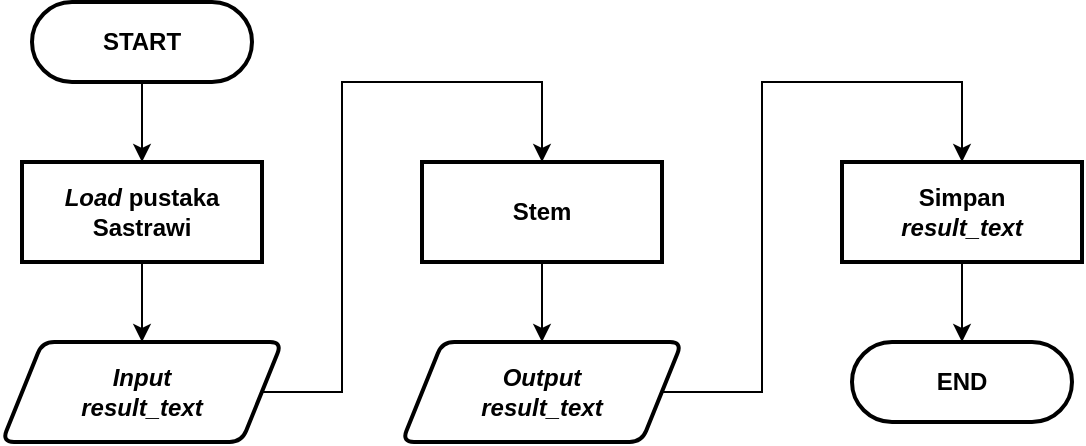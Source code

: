 <mxfile version="14.1.9" type="device"><diagram id="H_fRqtyggIVv_zjI1ywA" name="Page-1"><mxGraphModel dx="868" dy="482" grid="1" gridSize="10" guides="1" tooltips="1" connect="1" arrows="1" fold="1" page="1" pageScale="1" pageWidth="827" pageHeight="1169" math="0" shadow="0"><root><mxCell id="0"/><mxCell id="1" parent="0"/><mxCell id="nq37NrVnf6S420Zew8mY-68" style="edgeStyle=orthogonalEdgeStyle;rounded=0;orthogonalLoop=1;jettySize=auto;html=1;entryX=0.5;entryY=0;entryDx=0;entryDy=0;entryPerimeter=0;fontSize=12;" parent="1" edge="1"><mxGeometry relative="1" as="geometry"><mxPoint x="100" y="410" as="sourcePoint"/><Array as="points"><mxPoint x="100" y="450"/><mxPoint x="200" y="450"/><mxPoint x="200" y="110"/><mxPoint x="300" y="110"/></Array></mxGeometry></mxCell><mxCell id="ODAMLEJdmm_eWChrQkhK-89" style="edgeStyle=orthogonalEdgeStyle;rounded=0;orthogonalLoop=1;jettySize=auto;html=1;entryX=0.5;entryY=0;entryDx=0;entryDy=0;" parent="1" source="ODAMLEJdmm_eWChrQkhK-4" target="ODAMLEJdmm_eWChrQkhK-5" edge="1"><mxGeometry relative="1" as="geometry"/></mxCell><mxCell id="ODAMLEJdmm_eWChrQkhK-4" value="&lt;b style=&quot;font-size: 12px;&quot;&gt;START&lt;/b&gt;" style="rounded=1;whiteSpace=wrap;html=1;absoluteArcSize=1;arcSize=140;strokeWidth=2;fontSize=12;" parent="1" vertex="1"><mxGeometry x="55" y="50" width="110" height="40" as="geometry"/></mxCell><mxCell id="ODAMLEJdmm_eWChrQkhK-91" style="edgeStyle=orthogonalEdgeStyle;rounded=0;orthogonalLoop=1;jettySize=auto;html=1;" parent="1" source="ODAMLEJdmm_eWChrQkhK-5" edge="1"><mxGeometry relative="1" as="geometry"><mxPoint x="110" y="220" as="targetPoint"/></mxGeometry></mxCell><mxCell id="ODAMLEJdmm_eWChrQkhK-5" value="&lt;b&gt;&lt;i&gt;Load &lt;/i&gt;pustaka Sastrawi&lt;/b&gt;" style="rounded=1;whiteSpace=wrap;html=1;absoluteArcSize=1;arcSize=0;strokeWidth=2;fontSize=12;" parent="1" vertex="1"><mxGeometry x="50" y="130" width="120" height="50" as="geometry"/></mxCell><mxCell id="1qPCKl0QYSRDAX6KnqHt-5" style="edgeStyle=orthogonalEdgeStyle;rounded=0;orthogonalLoop=1;jettySize=auto;html=1;entryX=0.5;entryY=0;entryDx=0;entryDy=0;" edge="1" parent="1" source="ODAMLEJdmm_eWChrQkhK-92" target="1qPCKl0QYSRDAX6KnqHt-2"><mxGeometry relative="1" as="geometry"><Array as="points"><mxPoint x="210" y="245"/><mxPoint x="210" y="90"/><mxPoint x="310" y="90"/></Array></mxGeometry></mxCell><mxCell id="ODAMLEJdmm_eWChrQkhK-92" value="&lt;i&gt;Input&lt;br&gt;result_text&lt;/i&gt;" style="shape=parallelogram;html=1;strokeWidth=2;perimeter=parallelogramPerimeter;whiteSpace=wrap;rounded=1;arcSize=12;size=0.144;fontSize=12;fontStyle=1" parent="1" vertex="1"><mxGeometry x="40" y="220" width="140" height="50" as="geometry"/></mxCell><mxCell id="1qPCKl0QYSRDAX6KnqHt-11" style="edgeStyle=orthogonalEdgeStyle;rounded=0;orthogonalLoop=1;jettySize=auto;html=1;entryX=0.5;entryY=0;entryDx=0;entryDy=0;" edge="1" parent="1" source="ODAMLEJdmm_eWChrQkhK-93" target="ODAMLEJdmm_eWChrQkhK-95"><mxGeometry relative="1" as="geometry"/></mxCell><mxCell id="ODAMLEJdmm_eWChrQkhK-93" value="&lt;span style=&quot;font-family: &amp;#34;helvetica&amp;#34;&quot;&gt;&lt;b&gt;Simpan&lt;br&gt;&lt;i&gt;result_text&lt;/i&gt;&lt;/b&gt;&lt;/span&gt;" style="rounded=1;whiteSpace=wrap;html=1;absoluteArcSize=1;arcSize=0;strokeWidth=2;fontSize=12;" parent="1" vertex="1"><mxGeometry x="460" y="130" width="120" height="50" as="geometry"/></mxCell><mxCell id="ODAMLEJdmm_eWChrQkhK-95" value="&lt;b&gt;END&lt;/b&gt;" style="rounded=1;whiteSpace=wrap;html=1;absoluteArcSize=1;arcSize=140;strokeWidth=2;fontSize=12;" parent="1" vertex="1"><mxGeometry x="465" y="220.0" width="110" height="40" as="geometry"/></mxCell><mxCell id="1qPCKl0QYSRDAX6KnqHt-7" style="edgeStyle=orthogonalEdgeStyle;rounded=0;orthogonalLoop=1;jettySize=auto;html=1;entryX=0.5;entryY=0;entryDx=0;entryDy=0;" edge="1" parent="1" source="1qPCKl0QYSRDAX6KnqHt-2" target="1qPCKl0QYSRDAX6KnqHt-6"><mxGeometry relative="1" as="geometry"/></mxCell><mxCell id="1qPCKl0QYSRDAX6KnqHt-2" value="&lt;font face=&quot;helvetica&quot;&gt;&lt;b&gt;Stem&lt;/b&gt;&lt;/font&gt;" style="rounded=1;whiteSpace=wrap;html=1;absoluteArcSize=1;arcSize=0;strokeWidth=2;fontSize=12;" vertex="1" parent="1"><mxGeometry x="250" y="130" width="120" height="50" as="geometry"/></mxCell><mxCell id="1qPCKl0QYSRDAX6KnqHt-10" style="edgeStyle=orthogonalEdgeStyle;rounded=0;orthogonalLoop=1;jettySize=auto;html=1;entryX=0.5;entryY=0;entryDx=0;entryDy=0;" edge="1" parent="1" source="1qPCKl0QYSRDAX6KnqHt-6" target="ODAMLEJdmm_eWChrQkhK-93"><mxGeometry relative="1" as="geometry"><Array as="points"><mxPoint x="420" y="245"/><mxPoint x="420" y="90"/><mxPoint x="520" y="90"/></Array></mxGeometry></mxCell><mxCell id="1qPCKl0QYSRDAX6KnqHt-6" value="&lt;i&gt;Output&lt;br&gt;result_text&lt;/i&gt;" style="shape=parallelogram;html=1;strokeWidth=2;perimeter=parallelogramPerimeter;whiteSpace=wrap;rounded=1;arcSize=12;size=0.144;fontSize=12;fontStyle=1" vertex="1" parent="1"><mxGeometry x="240" y="220" width="140" height="50" as="geometry"/></mxCell></root></mxGraphModel></diagram></mxfile>